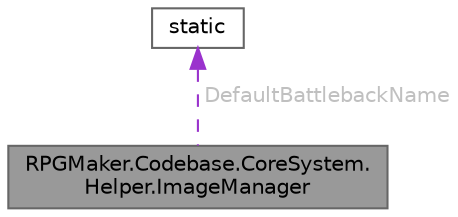 digraph "RPGMaker.Codebase.CoreSystem.Helper.ImageManager"
{
 // LATEX_PDF_SIZE
  bgcolor="transparent";
  edge [fontname=Helvetica,fontsize=10,labelfontname=Helvetica,labelfontsize=10];
  node [fontname=Helvetica,fontsize=10,shape=box,height=0.2,width=0.4];
  Node1 [id="Node000001",label="RPGMaker.Codebase.CoreSystem.\lHelper.ImageManager",height=0.2,width=0.4,color="gray40", fillcolor="grey60", style="filled", fontcolor="black",tooltip="画像管理機"];
  Node2 -> Node1 [id="edge1_Node000001_Node000002",dir="back",color="darkorchid3",style="dashed",tooltip=" ",label=" DefaultBattlebackName",fontcolor="grey" ];
  Node2 [id="Node000002",label="static",height=0.2,width=0.4,color="gray40", fillcolor="white", style="filled",tooltip=" "];
}
